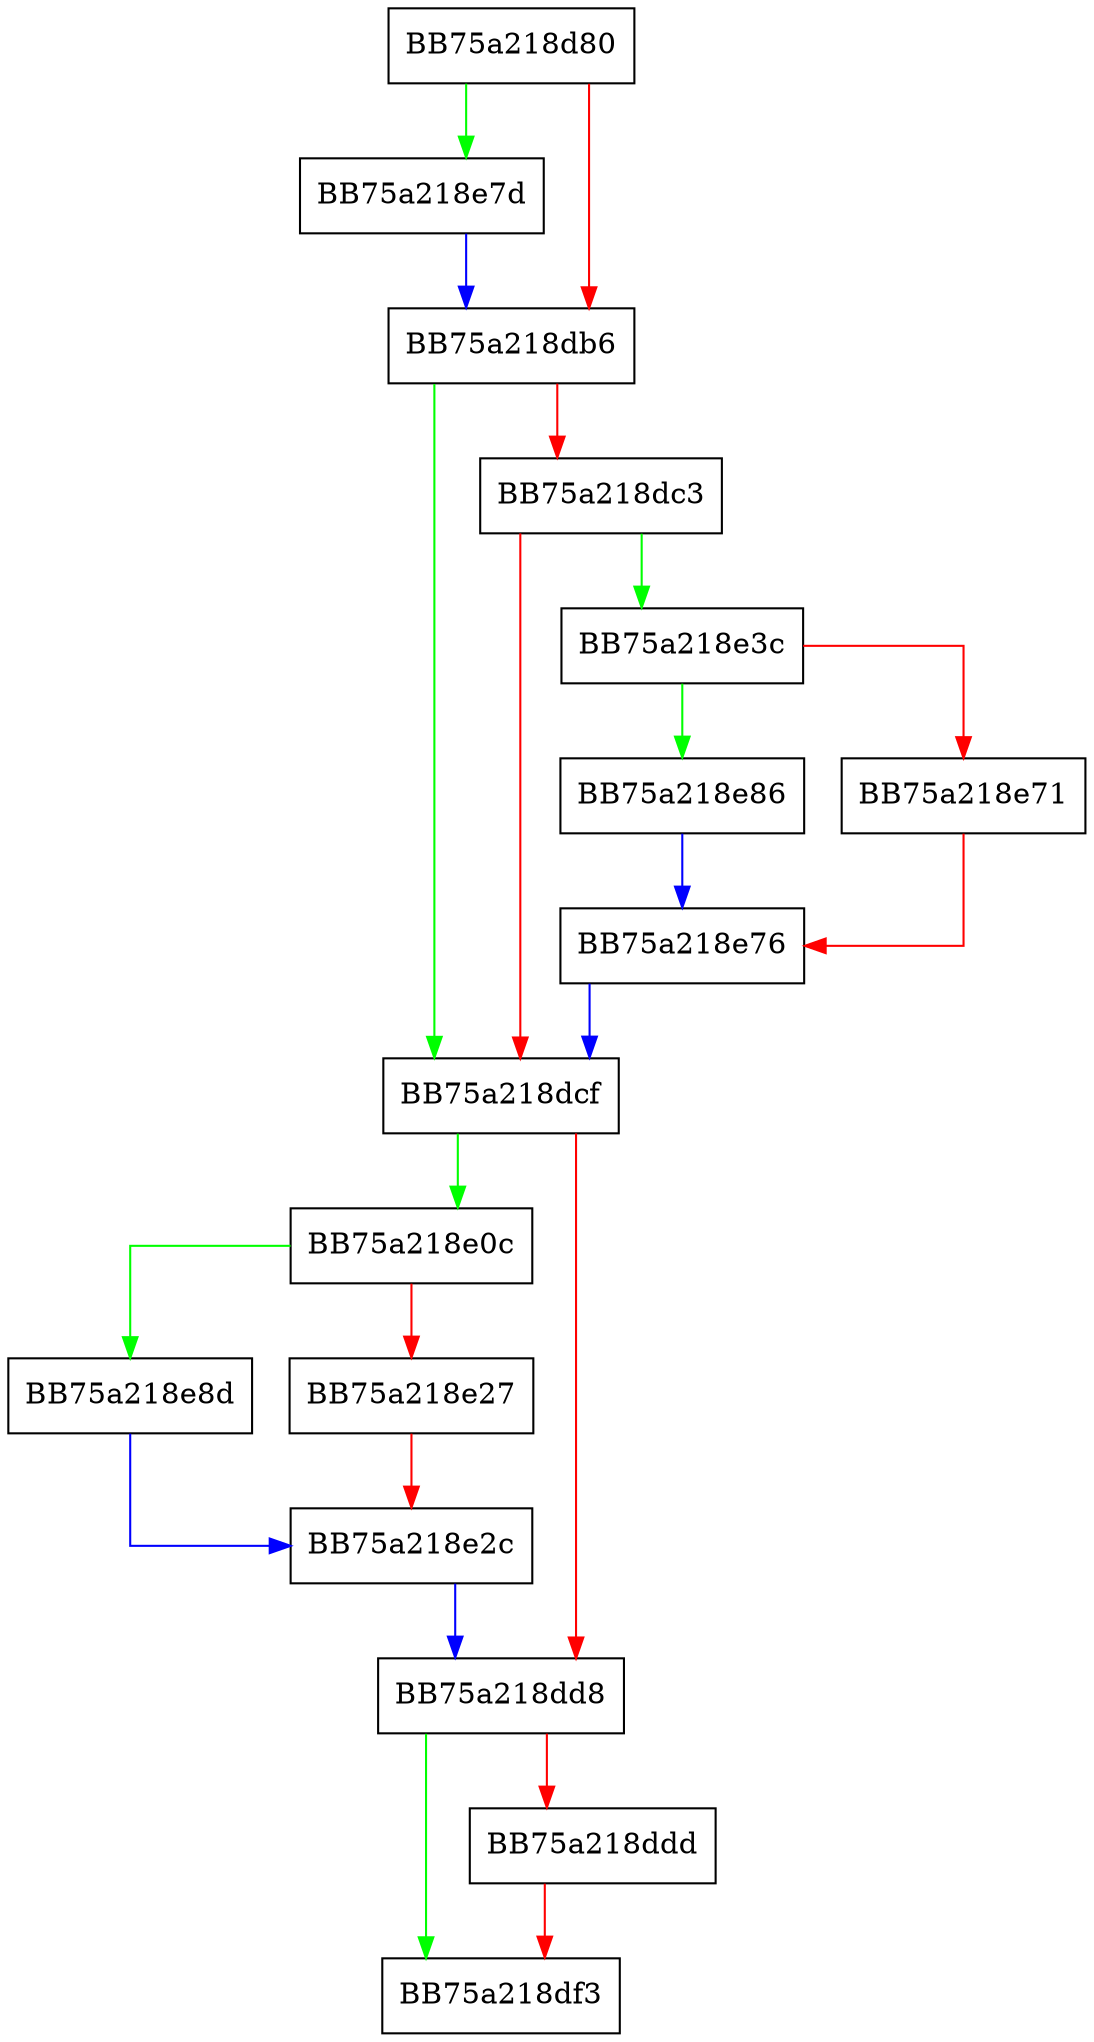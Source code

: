 digraph SymCryptHashAppendInternal {
  node [shape="box"];
  graph [splines=ortho];
  BB75a218d80 -> BB75a218e7d [color="green"];
  BB75a218d80 -> BB75a218db6 [color="red"];
  BB75a218db6 -> BB75a218dcf [color="green"];
  BB75a218db6 -> BB75a218dc3 [color="red"];
  BB75a218dc3 -> BB75a218e3c [color="green"];
  BB75a218dc3 -> BB75a218dcf [color="red"];
  BB75a218dcf -> BB75a218e0c [color="green"];
  BB75a218dcf -> BB75a218dd8 [color="red"];
  BB75a218dd8 -> BB75a218df3 [color="green"];
  BB75a218dd8 -> BB75a218ddd [color="red"];
  BB75a218ddd -> BB75a218df3 [color="red"];
  BB75a218e0c -> BB75a218e8d [color="green"];
  BB75a218e0c -> BB75a218e27 [color="red"];
  BB75a218e27 -> BB75a218e2c [color="red"];
  BB75a218e2c -> BB75a218dd8 [color="blue"];
  BB75a218e3c -> BB75a218e86 [color="green"];
  BB75a218e3c -> BB75a218e71 [color="red"];
  BB75a218e71 -> BB75a218e76 [color="red"];
  BB75a218e76 -> BB75a218dcf [color="blue"];
  BB75a218e7d -> BB75a218db6 [color="blue"];
  BB75a218e86 -> BB75a218e76 [color="blue"];
  BB75a218e8d -> BB75a218e2c [color="blue"];
}